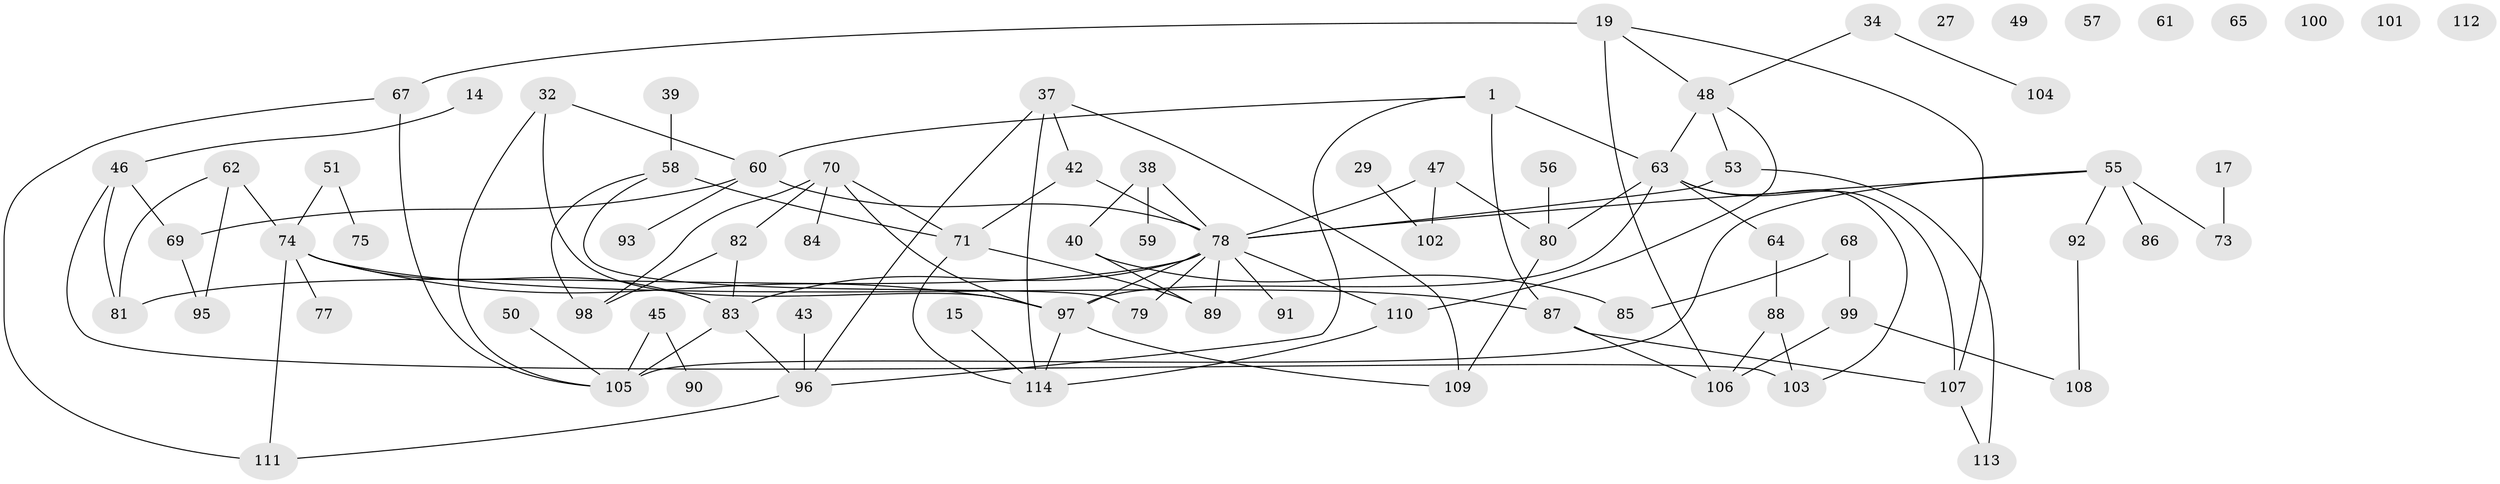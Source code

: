 // original degree distribution, {5: 0.07894736842105263, 2: 0.20175438596491227, 3: 0.2807017543859649, 4: 0.12280701754385964, 6: 0.043859649122807015, 1: 0.17543859649122806, 0: 0.07017543859649122, 7: 0.02631578947368421}
// Generated by graph-tools (version 1.1) at 2025/42/03/04/25 21:42:57]
// undirected, 79 vertices, 108 edges
graph export_dot {
graph [start="1"]
  node [color=gray90,style=filled];
  1;
  14;
  15;
  17;
  19;
  27;
  29;
  32;
  34;
  37;
  38;
  39;
  40;
  42;
  43;
  45;
  46;
  47;
  48 [super="+41"];
  49;
  50;
  51;
  53;
  55 [super="+6"];
  56;
  57;
  58 [super="+21"];
  59;
  60 [super="+25"];
  61;
  62 [super="+2"];
  63 [super="+54"];
  64;
  65;
  67 [super="+18"];
  68;
  69;
  70 [super="+10"];
  71;
  73;
  74 [super="+72"];
  75;
  77;
  78 [super="+4+76"];
  79 [super="+28"];
  80;
  81;
  82 [super="+22+35"];
  83;
  84;
  85;
  86;
  87 [super="+66"];
  88;
  89;
  90;
  91;
  92;
  93;
  95;
  96;
  97 [super="+12+16+94"];
  98;
  99;
  100;
  101;
  102;
  103;
  104;
  105;
  106 [super="+5+9"];
  107;
  108;
  109;
  110;
  111 [super="+33"];
  112;
  113;
  114 [super="+7+36"];
  1 -- 63;
  1 -- 87 [weight=2];
  1 -- 96;
  1 -- 60;
  14 -- 46;
  15 -- 114;
  17 -- 73;
  19 -- 48;
  19 -- 67 [weight=2];
  19 -- 107;
  19 -- 106;
  29 -- 102;
  32 -- 105;
  32 -- 97;
  32 -- 60;
  34 -- 48;
  34 -- 104;
  37 -- 42;
  37 -- 96;
  37 -- 109;
  37 -- 114;
  38 -- 40;
  38 -- 59;
  38 -- 78;
  39 -- 58;
  40 -- 85;
  40 -- 89;
  42 -- 71;
  42 -- 78;
  43 -- 96;
  45 -- 90;
  45 -- 105;
  46 -- 69;
  46 -- 81;
  46 -- 103;
  47 -- 80;
  47 -- 102;
  47 -- 78;
  48 -- 53;
  48 -- 63 [weight=2];
  48 -- 110;
  50 -- 105;
  51 -- 75;
  51 -- 74;
  53 -- 113;
  53 -- 78;
  55 -- 73 [weight=2];
  55 -- 86 [weight=2];
  55 -- 105 [weight=2];
  55 -- 92;
  55 -- 78;
  56 -- 80;
  58 -- 71 [weight=2];
  58 -- 98;
  58 -- 79;
  60 -- 93;
  60 -- 78 [weight=3];
  60 -- 69;
  62 -- 95;
  62 -- 81;
  62 -- 74;
  63 -- 64;
  63 -- 80;
  63 -- 103;
  63 -- 107;
  63 -- 97 [weight=2];
  64 -- 88;
  67 -- 105;
  67 -- 111;
  68 -- 85;
  68 -- 99;
  69 -- 95;
  70 -- 82;
  70 -- 84;
  70 -- 98;
  70 -- 97;
  70 -- 71;
  71 -- 89;
  71 -- 114;
  74 -- 97 [weight=2];
  74 -- 77;
  74 -- 83;
  74 -- 87;
  74 -- 111;
  78 -- 89;
  78 -- 91;
  78 -- 110 [weight=2];
  78 -- 83;
  78 -- 81;
  78 -- 97 [weight=2];
  78 -- 79;
  80 -- 109;
  82 -- 98;
  82 -- 83;
  83 -- 96;
  83 -- 105;
  87 -- 107;
  87 -- 106;
  88 -- 103;
  88 -- 106;
  92 -- 108;
  96 -- 111;
  97 -- 109;
  97 -- 114;
  99 -- 106;
  99 -- 108;
  107 -- 113;
  110 -- 114 [weight=2];
}
